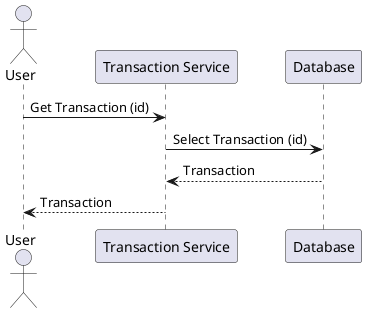 @startuml
actor User
participant "Transaction Service" as Transaction
participant "Database" as DB

User -> Transaction: Get Transaction (id)
Transaction -> DB: Select Transaction (id)
DB --> Transaction: Transaction
Transaction --> User: Transaction
@enduml
